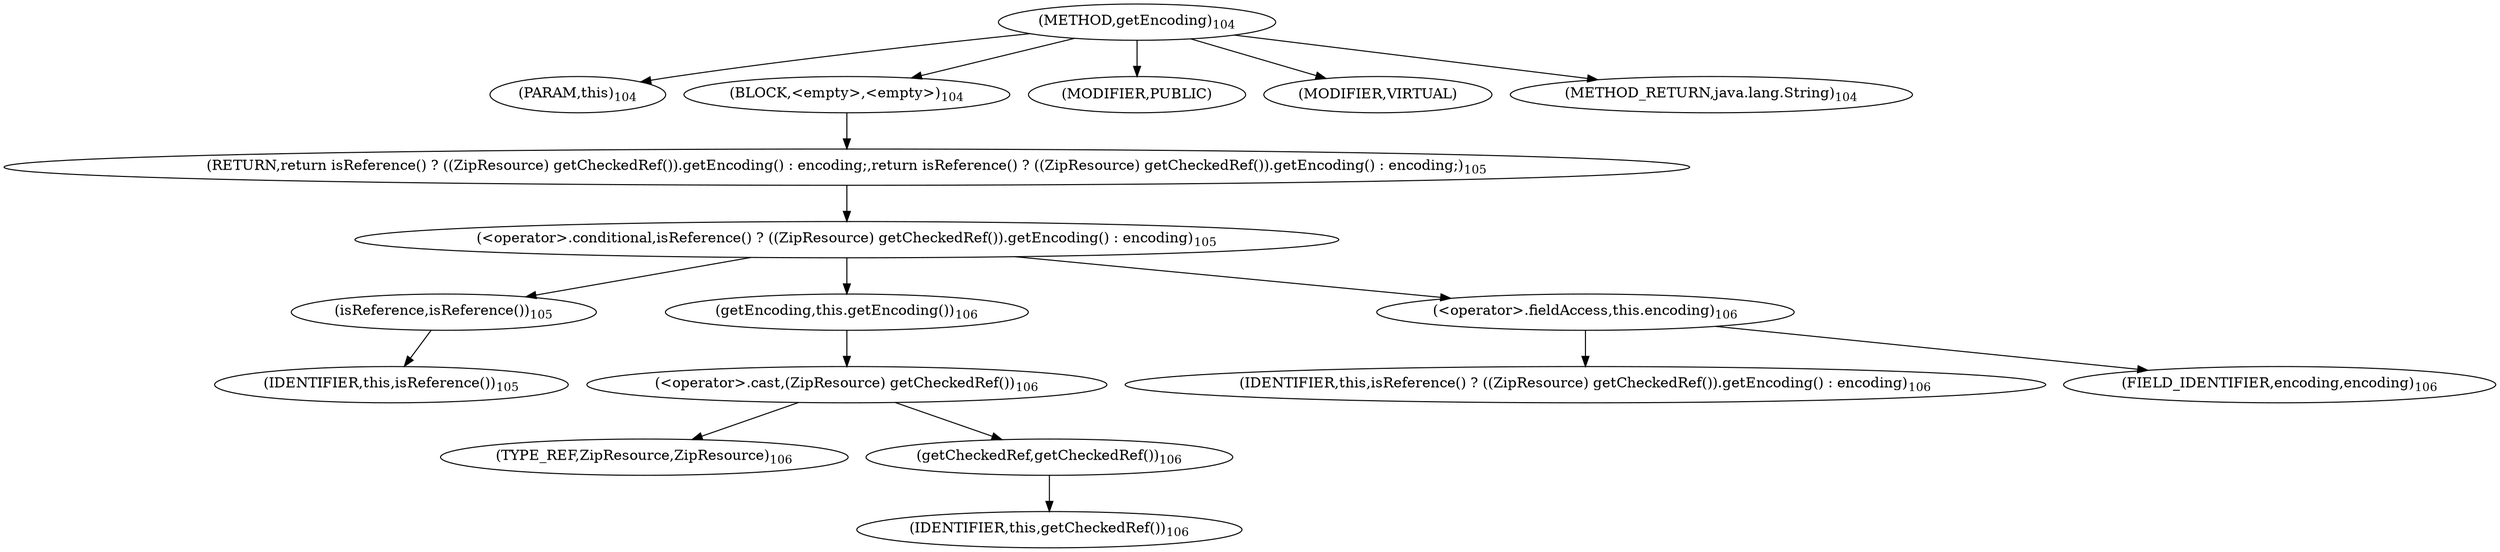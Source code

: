 digraph "getEncoding" {  
"140" [label = <(METHOD,getEncoding)<SUB>104</SUB>> ]
"14" [label = <(PARAM,this)<SUB>104</SUB>> ]
"141" [label = <(BLOCK,&lt;empty&gt;,&lt;empty&gt;)<SUB>104</SUB>> ]
"142" [label = <(RETURN,return isReference() ? ((ZipResource) getCheckedRef()).getEncoding() : encoding;,return isReference() ? ((ZipResource) getCheckedRef()).getEncoding() : encoding;)<SUB>105</SUB>> ]
"143" [label = <(&lt;operator&gt;.conditional,isReference() ? ((ZipResource) getCheckedRef()).getEncoding() : encoding)<SUB>105</SUB>> ]
"144" [label = <(isReference,isReference())<SUB>105</SUB>> ]
"13" [label = <(IDENTIFIER,this,isReference())<SUB>105</SUB>> ]
"145" [label = <(getEncoding,this.getEncoding())<SUB>106</SUB>> ]
"146" [label = <(&lt;operator&gt;.cast,(ZipResource) getCheckedRef())<SUB>106</SUB>> ]
"147" [label = <(TYPE_REF,ZipResource,ZipResource)<SUB>106</SUB>> ]
"148" [label = <(getCheckedRef,getCheckedRef())<SUB>106</SUB>> ]
"15" [label = <(IDENTIFIER,this,getCheckedRef())<SUB>106</SUB>> ]
"149" [label = <(&lt;operator&gt;.fieldAccess,this.encoding)<SUB>106</SUB>> ]
"150" [label = <(IDENTIFIER,this,isReference() ? ((ZipResource) getCheckedRef()).getEncoding() : encoding)<SUB>106</SUB>> ]
"151" [label = <(FIELD_IDENTIFIER,encoding,encoding)<SUB>106</SUB>> ]
"152" [label = <(MODIFIER,PUBLIC)> ]
"153" [label = <(MODIFIER,VIRTUAL)> ]
"154" [label = <(METHOD_RETURN,java.lang.String)<SUB>104</SUB>> ]
  "140" -> "14" 
  "140" -> "141" 
  "140" -> "152" 
  "140" -> "153" 
  "140" -> "154" 
  "141" -> "142" 
  "142" -> "143" 
  "143" -> "144" 
  "143" -> "145" 
  "143" -> "149" 
  "144" -> "13" 
  "145" -> "146" 
  "146" -> "147" 
  "146" -> "148" 
  "148" -> "15" 
  "149" -> "150" 
  "149" -> "151" 
}
